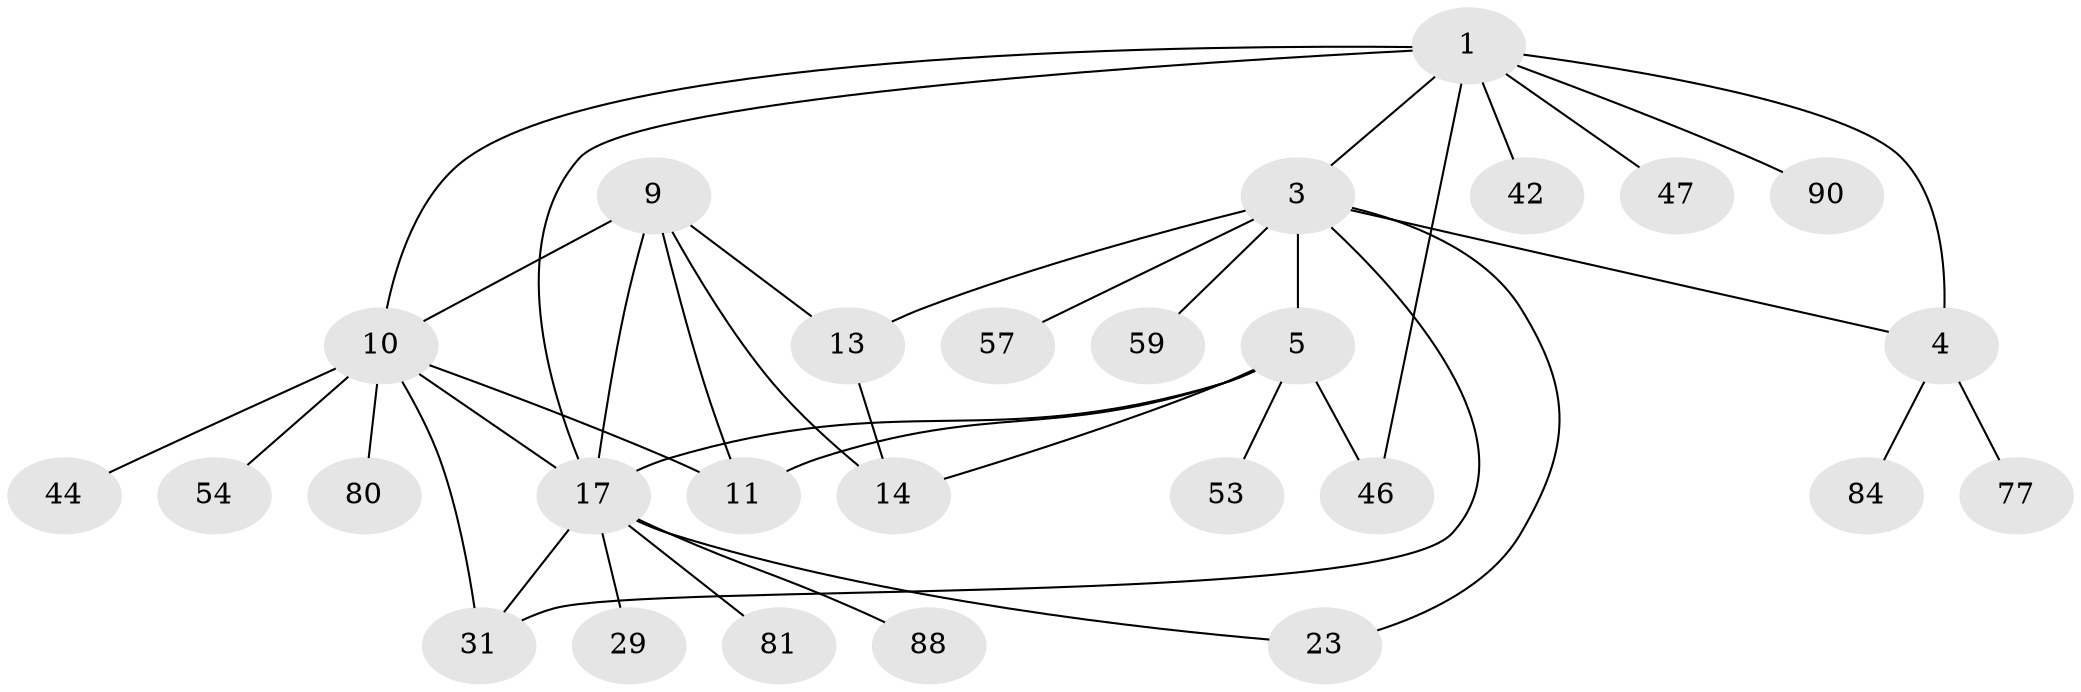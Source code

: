 // original degree distribution, {9: 0.03296703296703297, 10: 0.01098901098901099, 6: 0.07692307692307693, 3: 0.06593406593406594, 4: 0.03296703296703297, 7: 0.02197802197802198, 5: 0.03296703296703297, 8: 0.02197802197802198, 2: 0.17582417582417584, 1: 0.5274725274725275}
// Generated by graph-tools (version 1.1) at 2025/19/03/04/25 18:19:56]
// undirected, 27 vertices, 39 edges
graph export_dot {
graph [start="1"]
  node [color=gray90,style=filled];
  1 [super="+2+39+52+89"];
  3;
  4 [super="+25"];
  5 [super="+7+6+60+8"];
  9 [super="+15"];
  10 [super="+45+51+21+12"];
  11 [super="+48+78"];
  13 [super="+16+40+72"];
  14 [super="+67+65+30"];
  17 [super="+18"];
  23;
  29 [super="+85"];
  31 [super="+43"];
  42 [super="+49+62"];
  44 [super="+66"];
  46;
  47;
  53;
  54;
  57;
  59;
  77;
  80;
  81;
  84;
  88;
  90;
  1 -- 3 [weight=2];
  1 -- 4 [weight=2];
  1 -- 47;
  1 -- 90;
  1 -- 17;
  1 -- 42;
  1 -- 10;
  1 -- 46;
  3 -- 4;
  3 -- 23;
  3 -- 31 [weight=2];
  3 -- 57;
  3 -- 59;
  3 -- 13;
  3 -- 5;
  4 -- 77;
  4 -- 84;
  5 -- 14;
  5 -- 17 [weight=2];
  5 -- 53;
  5 -- 11;
  5 -- 46;
  9 -- 10 [weight=2];
  9 -- 11;
  9 -- 13 [weight=2];
  9 -- 14;
  9 -- 17;
  10 -- 11 [weight=2];
  10 -- 54;
  10 -- 44;
  10 -- 80;
  10 -- 31;
  10 -- 17;
  13 -- 14 [weight=2];
  17 -- 81;
  17 -- 23;
  17 -- 88;
  17 -- 29;
  17 -- 31;
}
